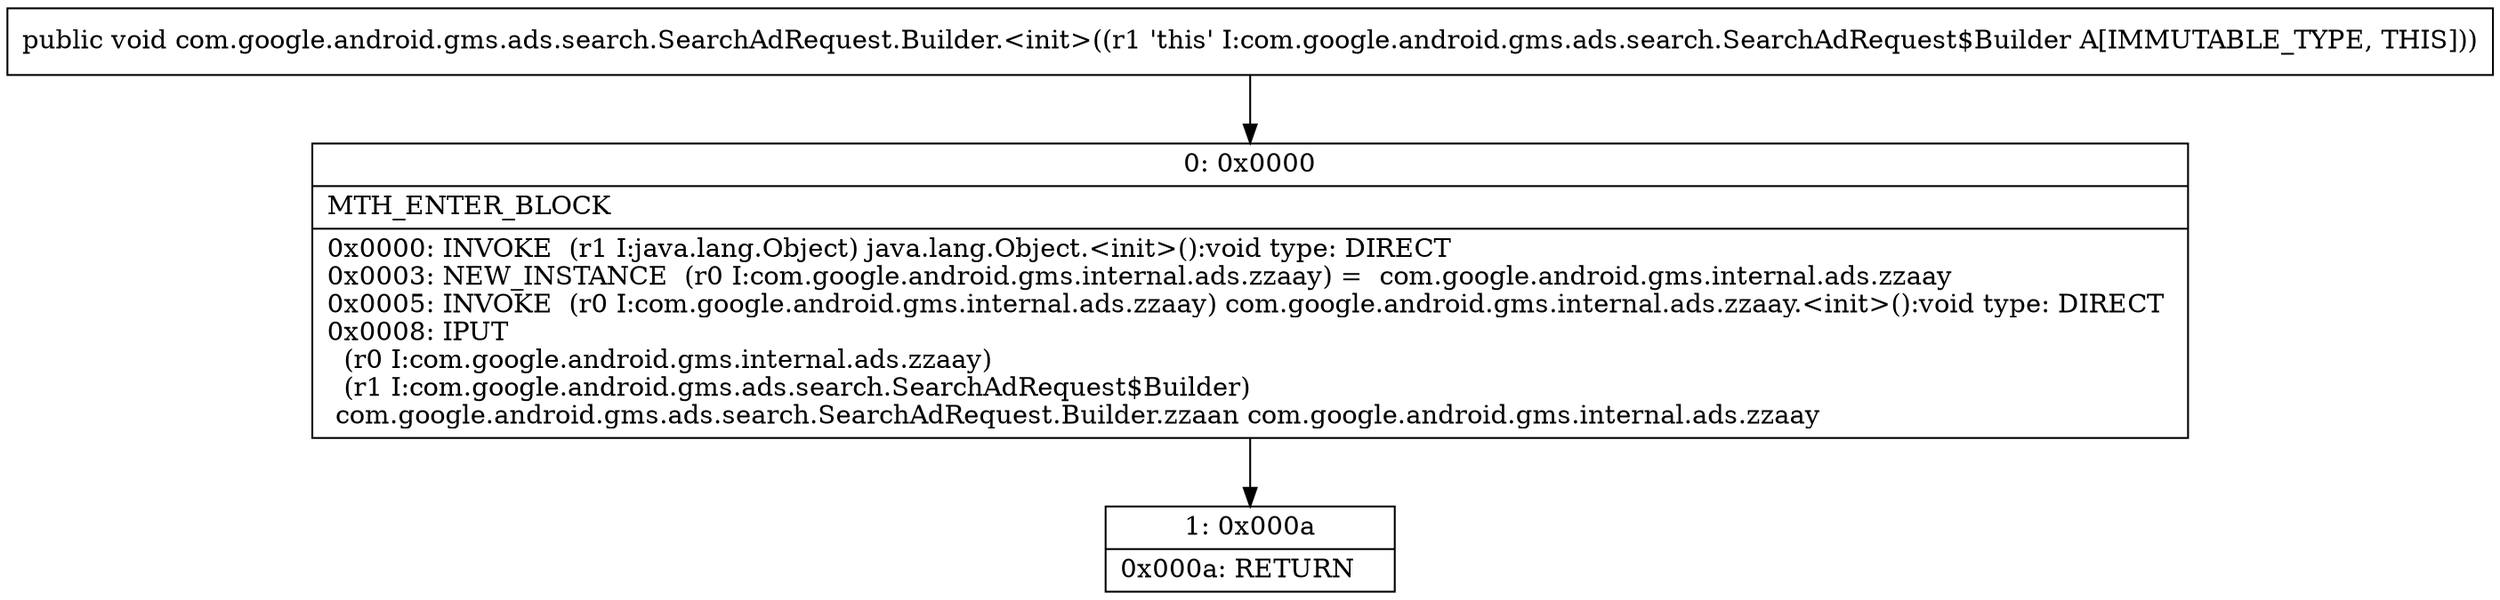 digraph "CFG forcom.google.android.gms.ads.search.SearchAdRequest.Builder.\<init\>()V" {
Node_0 [shape=record,label="{0\:\ 0x0000|MTH_ENTER_BLOCK\l|0x0000: INVOKE  (r1 I:java.lang.Object) java.lang.Object.\<init\>():void type: DIRECT \l0x0003: NEW_INSTANCE  (r0 I:com.google.android.gms.internal.ads.zzaay) =  com.google.android.gms.internal.ads.zzaay \l0x0005: INVOKE  (r0 I:com.google.android.gms.internal.ads.zzaay) com.google.android.gms.internal.ads.zzaay.\<init\>():void type: DIRECT \l0x0008: IPUT  \l  (r0 I:com.google.android.gms.internal.ads.zzaay)\l  (r1 I:com.google.android.gms.ads.search.SearchAdRequest$Builder)\l com.google.android.gms.ads.search.SearchAdRequest.Builder.zzaan com.google.android.gms.internal.ads.zzaay \l}"];
Node_1 [shape=record,label="{1\:\ 0x000a|0x000a: RETURN   \l}"];
MethodNode[shape=record,label="{public void com.google.android.gms.ads.search.SearchAdRequest.Builder.\<init\>((r1 'this' I:com.google.android.gms.ads.search.SearchAdRequest$Builder A[IMMUTABLE_TYPE, THIS])) }"];
MethodNode -> Node_0;
Node_0 -> Node_1;
}

